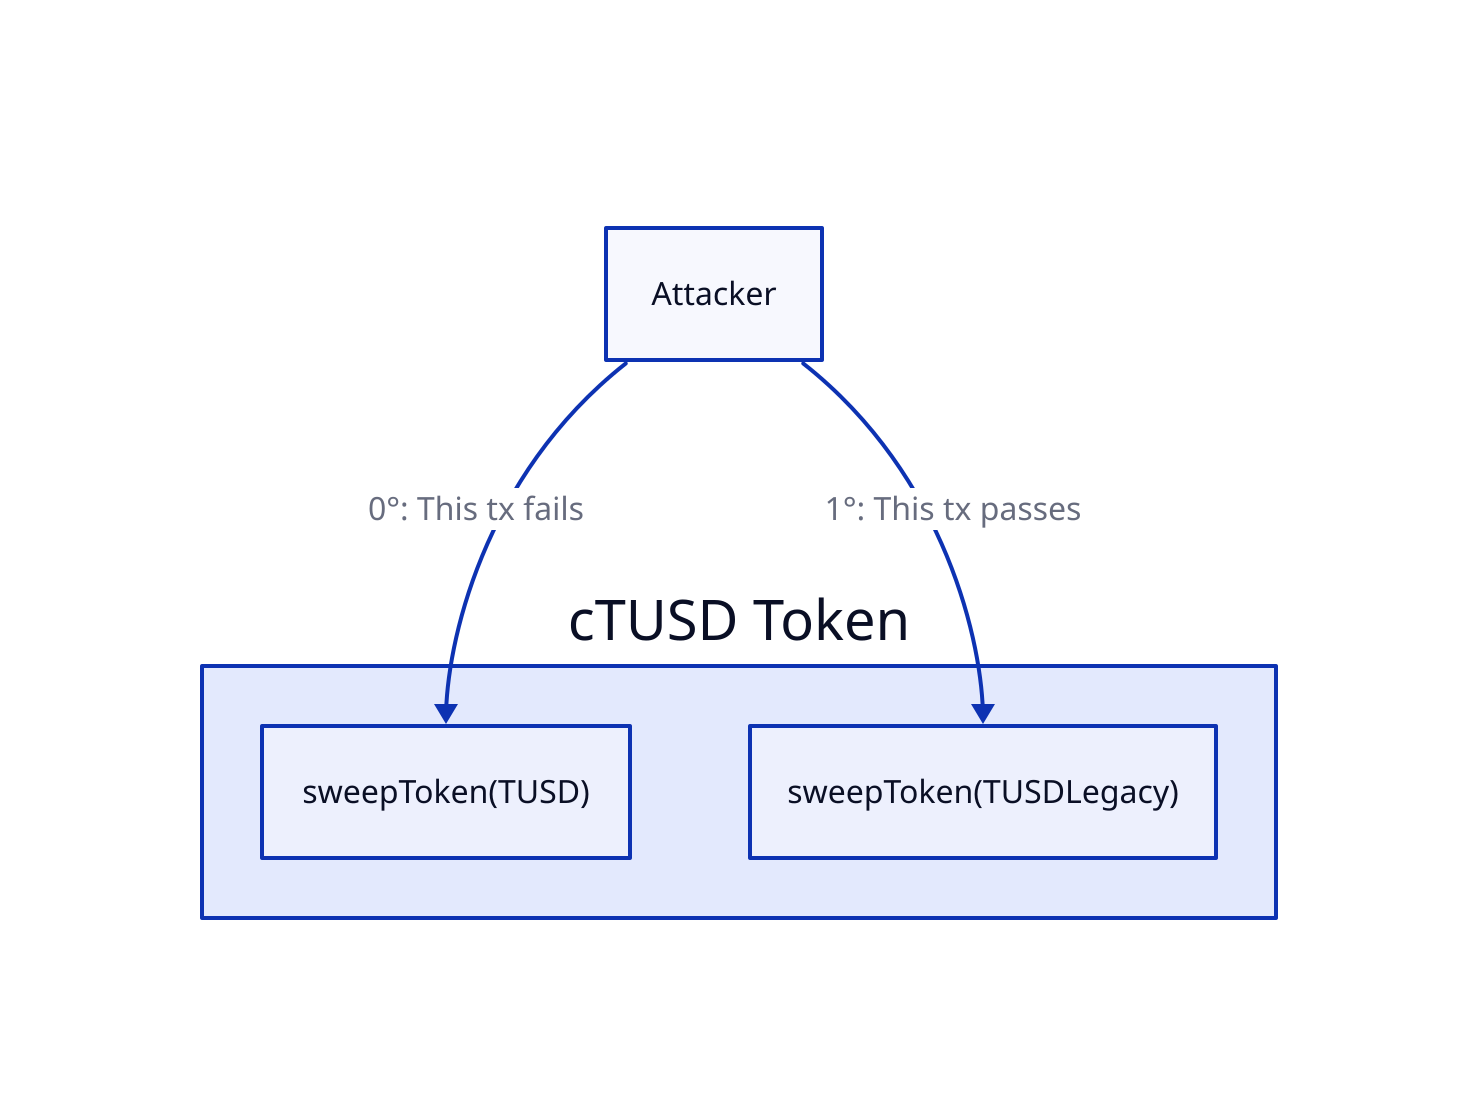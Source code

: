 cTUSD: cTUSD Token {
    sweepTokenFails: sweepToken(TUSD)
    sweepTokenPasses: sweepToken(TUSDLegacy)
}



  Attacker -> cTUSD.sweepTokenFails: 0°: This tx fails
  Attacker -> cTUSD.sweepTokenPasses: 1°: This tx passes


  explanation: |md
    # Compound
    - Double entry point

  |
  